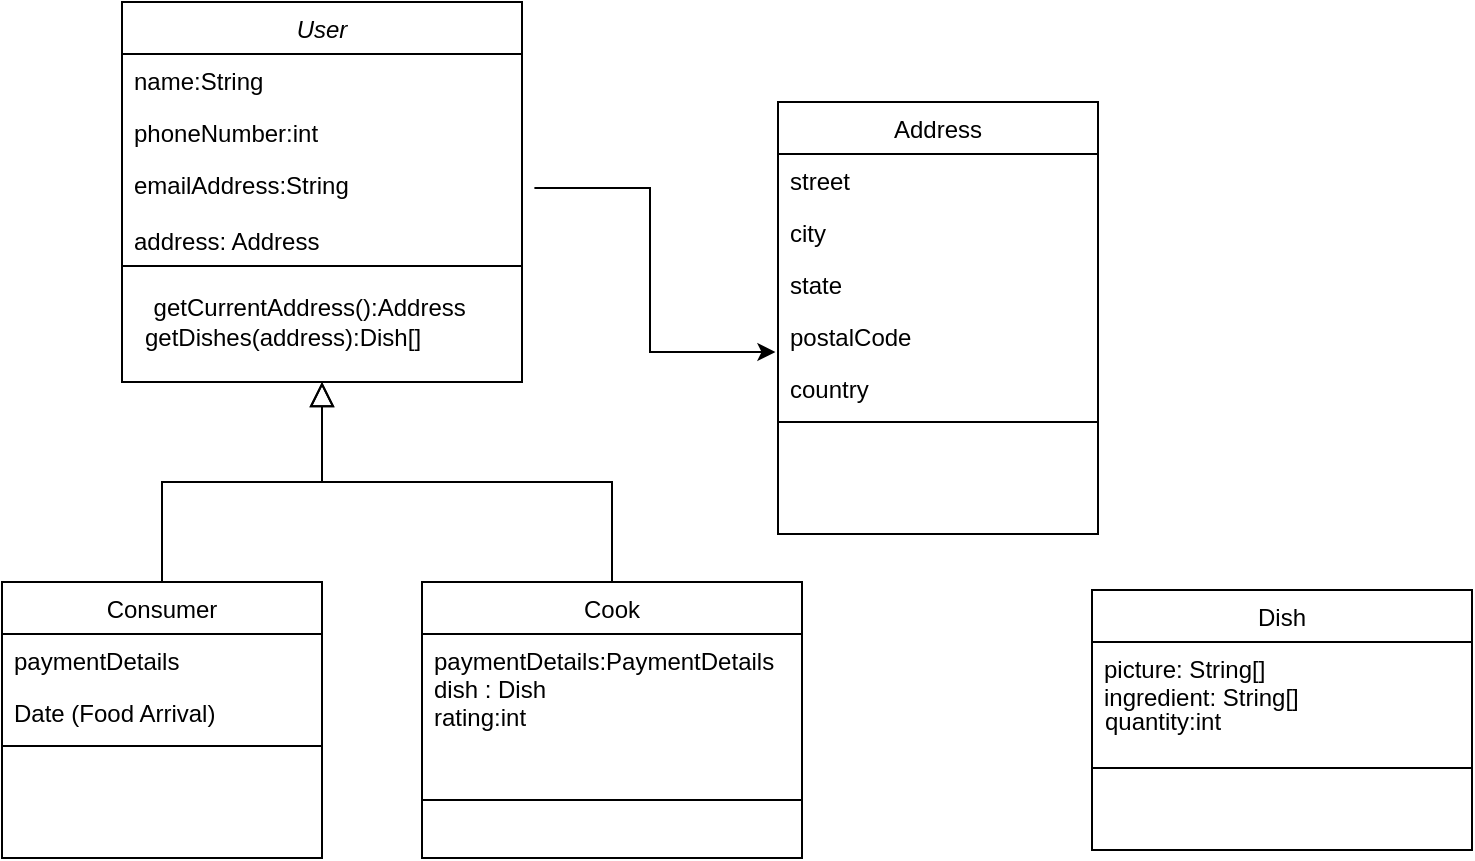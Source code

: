<mxfile version="15.5.7" type="github"><diagram id="thc_xp2NGA19bvULWvPx" name="Page-1"><mxGraphModel dx="1666" dy="826" grid="1" gridSize="10" guides="1" tooltips="1" connect="1" arrows="1" fold="1" page="1" pageScale="1" pageWidth="850" pageHeight="1100" math="0" shadow="0"><root><mxCell id="0"/><mxCell id="1" parent="0"/><mxCell id="6oki6PTrRf-_4jgLiGis-1" value="User" style="swimlane;fontStyle=2;align=center;verticalAlign=top;childLayout=stackLayout;horizontal=1;startSize=26;horizontalStack=0;resizeParent=1;resizeLast=0;collapsible=1;marginBottom=0;rounded=0;shadow=0;strokeWidth=1;" vertex="1" parent="1"><mxGeometry x="180" y="70" width="200" height="190" as="geometry"><mxRectangle x="230" y="140" width="160" height="26" as="alternateBounds"/></mxGeometry></mxCell><mxCell id="6oki6PTrRf-_4jgLiGis-2" value="name:String" style="text;align=left;verticalAlign=top;spacingLeft=4;spacingRight=4;overflow=hidden;rotatable=0;points=[[0,0.5],[1,0.5]];portConstraint=eastwest;" vertex="1" parent="6oki6PTrRf-_4jgLiGis-1"><mxGeometry y="26" width="200" height="26" as="geometry"/></mxCell><mxCell id="6oki6PTrRf-_4jgLiGis-3" value="phoneNumber:int" style="text;align=left;verticalAlign=top;spacingLeft=4;spacingRight=4;overflow=hidden;rotatable=0;points=[[0,0.5],[1,0.5]];portConstraint=eastwest;rounded=0;shadow=0;html=0;" vertex="1" parent="6oki6PTrRf-_4jgLiGis-1"><mxGeometry y="52" width="200" height="26" as="geometry"/></mxCell><mxCell id="6oki6PTrRf-_4jgLiGis-4" value="emailAddress:String&#10;&#10;address: Address&#10;&#10;" style="text;align=left;verticalAlign=top;spacingLeft=4;spacingRight=4;overflow=hidden;rotatable=0;points=[[0,0.5],[1,0.5]];portConstraint=eastwest;rounded=0;shadow=0;html=0;" vertex="1" parent="6oki6PTrRf-_4jgLiGis-1"><mxGeometry y="78" width="200" height="50" as="geometry"/></mxCell><mxCell id="6oki6PTrRf-_4jgLiGis-5" value="" style="line;html=1;strokeWidth=1;align=left;verticalAlign=middle;spacingTop=-1;spacingLeft=3;spacingRight=3;rotatable=0;labelPosition=right;points=[];portConstraint=eastwest;" vertex="1" parent="6oki6PTrRf-_4jgLiGis-1"><mxGeometry y="128" width="200" height="8" as="geometry"/></mxCell><mxCell id="6oki6PTrRf-_4jgLiGis-7" value="Consumer" style="swimlane;fontStyle=0;align=center;verticalAlign=top;childLayout=stackLayout;horizontal=1;startSize=26;horizontalStack=0;resizeParent=1;resizeLast=0;collapsible=1;marginBottom=0;rounded=0;shadow=0;strokeWidth=1;" vertex="1" parent="1"><mxGeometry x="120" y="360" width="160" height="138" as="geometry"><mxRectangle x="130" y="380" width="160" height="26" as="alternateBounds"/></mxGeometry></mxCell><mxCell id="6oki6PTrRf-_4jgLiGis-9" value="paymentDetails" style="text;align=left;verticalAlign=top;spacingLeft=4;spacingRight=4;overflow=hidden;rotatable=0;points=[[0,0.5],[1,0.5]];portConstraint=eastwest;rounded=0;shadow=0;html=0;" vertex="1" parent="6oki6PTrRf-_4jgLiGis-7"><mxGeometry y="26" width="160" height="26" as="geometry"/></mxCell><mxCell id="6oki6PTrRf-_4jgLiGis-10" value="Date (Food Arrival)" style="text;align=left;verticalAlign=top;spacingLeft=4;spacingRight=4;overflow=hidden;rotatable=0;points=[[0,0.5],[1,0.5]];portConstraint=eastwest;rounded=0;shadow=0;html=0;" vertex="1" parent="6oki6PTrRf-_4jgLiGis-7"><mxGeometry y="52" width="160" height="26" as="geometry"/></mxCell><mxCell id="6oki6PTrRf-_4jgLiGis-8" value="" style="line;html=1;strokeWidth=1;align=left;verticalAlign=middle;spacingTop=-1;spacingLeft=3;spacingRight=3;rotatable=0;labelPosition=right;points=[];portConstraint=eastwest;" vertex="1" parent="6oki6PTrRf-_4jgLiGis-7"><mxGeometry y="78" width="160" height="8" as="geometry"/></mxCell><mxCell id="6oki6PTrRf-_4jgLiGis-11" value="" style="endArrow=block;endSize=10;endFill=0;shadow=0;strokeWidth=1;rounded=0;edgeStyle=elbowEdgeStyle;elbow=vertical;" edge="1" parent="1" source="6oki6PTrRf-_4jgLiGis-7" target="6oki6PTrRf-_4jgLiGis-1"><mxGeometry width="160" relative="1" as="geometry"><mxPoint x="200" y="203" as="sourcePoint"/><mxPoint x="200" y="203" as="targetPoint"/></mxGeometry></mxCell><mxCell id="6oki6PTrRf-_4jgLiGis-12" value="Cook" style="swimlane;fontStyle=0;align=center;verticalAlign=top;childLayout=stackLayout;horizontal=1;startSize=26;horizontalStack=0;resizeParent=1;resizeLast=0;collapsible=1;marginBottom=0;rounded=0;shadow=0;strokeWidth=1;" vertex="1" parent="1"><mxGeometry x="330" y="360" width="190" height="138" as="geometry"><mxRectangle x="340" y="380" width="170" height="26" as="alternateBounds"/></mxGeometry></mxCell><mxCell id="6oki6PTrRf-_4jgLiGis-13" value="paymentDetails:PaymentDetails&#10;dish : Dish&#10;rating:int" style="text;align=left;verticalAlign=top;spacingLeft=4;spacingRight=4;overflow=hidden;rotatable=0;points=[[0,0.5],[1,0.5]];portConstraint=eastwest;" vertex="1" parent="6oki6PTrRf-_4jgLiGis-12"><mxGeometry y="26" width="190" height="54" as="geometry"/></mxCell><mxCell id="6oki6PTrRf-_4jgLiGis-14" value="" style="line;html=1;strokeWidth=1;align=left;verticalAlign=middle;spacingTop=-1;spacingLeft=3;spacingRight=3;rotatable=0;labelPosition=right;points=[];portConstraint=eastwest;" vertex="1" parent="6oki6PTrRf-_4jgLiGis-12"><mxGeometry y="80" width="190" height="58" as="geometry"/></mxCell><mxCell id="6oki6PTrRf-_4jgLiGis-15" value="" style="endArrow=block;endSize=10;endFill=0;shadow=0;strokeWidth=1;rounded=0;edgeStyle=elbowEdgeStyle;elbow=vertical;" edge="1" parent="1" source="6oki6PTrRf-_4jgLiGis-12" target="6oki6PTrRf-_4jgLiGis-1"><mxGeometry width="160" relative="1" as="geometry"><mxPoint x="210" y="373" as="sourcePoint"/><mxPoint x="310" y="271" as="targetPoint"/></mxGeometry></mxCell><mxCell id="6oki6PTrRf-_4jgLiGis-16" value="Address" style="swimlane;fontStyle=0;align=center;verticalAlign=top;childLayout=stackLayout;horizontal=1;startSize=26;horizontalStack=0;resizeParent=1;resizeLast=0;collapsible=1;marginBottom=0;rounded=0;shadow=0;strokeWidth=1;" vertex="1" parent="1"><mxGeometry x="508" y="120" width="160" height="216" as="geometry"><mxRectangle x="550" y="140" width="160" height="26" as="alternateBounds"/></mxGeometry></mxCell><mxCell id="6oki6PTrRf-_4jgLiGis-17" value="street" style="text;align=left;verticalAlign=top;spacingLeft=4;spacingRight=4;overflow=hidden;rotatable=0;points=[[0,0.5],[1,0.5]];portConstraint=eastwest;" vertex="1" parent="6oki6PTrRf-_4jgLiGis-16"><mxGeometry y="26" width="160" height="26" as="geometry"/></mxCell><mxCell id="6oki6PTrRf-_4jgLiGis-18" value="city" style="text;align=left;verticalAlign=top;spacingLeft=4;spacingRight=4;overflow=hidden;rotatable=0;points=[[0,0.5],[1,0.5]];portConstraint=eastwest;rounded=0;shadow=0;html=0;" vertex="1" parent="6oki6PTrRf-_4jgLiGis-16"><mxGeometry y="52" width="160" height="26" as="geometry"/></mxCell><mxCell id="6oki6PTrRf-_4jgLiGis-19" value="state" style="text;align=left;verticalAlign=top;spacingLeft=4;spacingRight=4;overflow=hidden;rotatable=0;points=[[0,0.5],[1,0.5]];portConstraint=eastwest;rounded=0;shadow=0;html=0;" vertex="1" parent="6oki6PTrRf-_4jgLiGis-16"><mxGeometry y="78" width="160" height="26" as="geometry"/></mxCell><mxCell id="6oki6PTrRf-_4jgLiGis-20" value="postalCode" style="text;align=left;verticalAlign=top;spacingLeft=4;spacingRight=4;overflow=hidden;rotatable=0;points=[[0,0.5],[1,0.5]];portConstraint=eastwest;rounded=0;shadow=0;html=0;" vertex="1" parent="6oki6PTrRf-_4jgLiGis-16"><mxGeometry y="104" width="160" height="26" as="geometry"/></mxCell><mxCell id="6oki6PTrRf-_4jgLiGis-21" value="country" style="text;align=left;verticalAlign=top;spacingLeft=4;spacingRight=4;overflow=hidden;rotatable=0;points=[[0,0.5],[1,0.5]];portConstraint=eastwest;rounded=0;shadow=0;html=0;" vertex="1" parent="6oki6PTrRf-_4jgLiGis-16"><mxGeometry y="130" width="160" height="26" as="geometry"/></mxCell><mxCell id="6oki6PTrRf-_4jgLiGis-22" value="" style="line;html=1;strokeWidth=1;align=left;verticalAlign=middle;spacingTop=-1;spacingLeft=3;spacingRight=3;rotatable=0;labelPosition=right;points=[];portConstraint=eastwest;" vertex="1" parent="6oki6PTrRf-_4jgLiGis-16"><mxGeometry y="156" width="160" height="8" as="geometry"/></mxCell><mxCell id="6oki6PTrRf-_4jgLiGis-23" style="edgeStyle=orthogonalEdgeStyle;rounded=0;orthogonalLoop=1;jettySize=auto;html=1;entryX=-0.008;entryY=0.808;entryDx=0;entryDy=0;entryPerimeter=0;exitX=1.031;exitY=0.3;exitDx=0;exitDy=0;exitPerimeter=0;" edge="1" parent="1" source="6oki6PTrRf-_4jgLiGis-4" target="6oki6PTrRf-_4jgLiGis-20"><mxGeometry relative="1" as="geometry"><mxPoint x="380" y="245.008" as="sourcePoint"/></mxGeometry></mxCell><mxCell id="6oki6PTrRf-_4jgLiGis-24" value="Dish" style="swimlane;fontStyle=0;align=center;verticalAlign=top;childLayout=stackLayout;horizontal=1;startSize=26;horizontalStack=0;resizeParent=1;resizeLast=0;collapsible=1;marginBottom=0;rounded=0;shadow=0;strokeWidth=1;" vertex="1" parent="1"><mxGeometry x="665" y="364" width="190" height="130" as="geometry"><mxRectangle x="340" y="380" width="170" height="26" as="alternateBounds"/></mxGeometry></mxCell><mxCell id="6oki6PTrRf-_4jgLiGis-25" value="picture: String[]&#10;ingredient: String[]" style="text;align=left;verticalAlign=top;spacingLeft=4;spacingRight=4;overflow=hidden;rotatable=0;points=[[0,0.5],[1,0.5]];portConstraint=eastwest;" vertex="1" parent="6oki6PTrRf-_4jgLiGis-24"><mxGeometry y="26" width="190" height="34" as="geometry"/></mxCell><mxCell id="6oki6PTrRf-_4jgLiGis-26" value="" style="line;html=1;strokeWidth=1;align=left;verticalAlign=middle;spacingTop=-1;spacingLeft=3;spacingRight=3;rotatable=0;labelPosition=right;points=[];portConstraint=eastwest;" vertex="1" parent="6oki6PTrRf-_4jgLiGis-24"><mxGeometry y="60" width="190" height="58" as="geometry"/></mxCell><mxCell id="6oki6PTrRf-_4jgLiGis-27" value="quantity:int" style="text;html=1;align=center;verticalAlign=middle;resizable=0;points=[];autosize=1;strokeColor=none;fillColor=none;" vertex="1" parent="1"><mxGeometry x="665" y="420" width="70" height="20" as="geometry"/></mxCell><mxCell id="6oki6PTrRf-_4jgLiGis-28" value="&lt;span style=&quot;white-space: pre&quot;&gt;&#9;&lt;/span&gt;getCurrentAddress():Address&lt;br&gt;getDishes(address):Dish[]&lt;br&gt;" style="text;html=1;align=center;verticalAlign=middle;resizable=0;points=[];autosize=1;strokeColor=none;fillColor=none;" vertex="1" parent="1"><mxGeometry x="160" y="215" width="200" height="30" as="geometry"/></mxCell></root></mxGraphModel></diagram></mxfile>